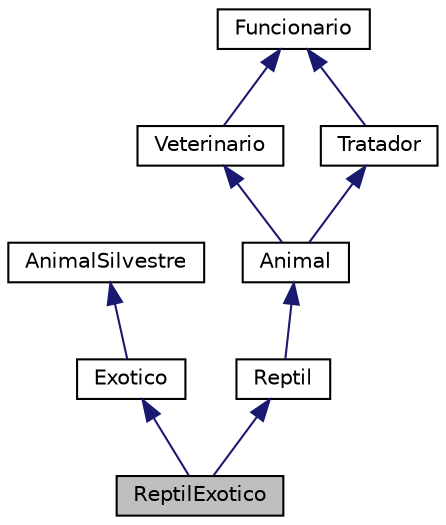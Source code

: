 digraph "ReptilExotico"
{
  edge [fontname="Helvetica",fontsize="10",labelfontname="Helvetica",labelfontsize="10"];
  node [fontname="Helvetica",fontsize="10",shape=record];
  Node1 [label="ReptilExotico",height=0.2,width=0.4,color="black", fillcolor="grey75", style="filled", fontcolor="black"];
  Node2 -> Node1 [dir="back",color="midnightblue",fontsize="10",style="solid",fontname="Helvetica"];
  Node2 [label="Exotico",height=0.2,width=0.4,color="black", fillcolor="white", style="filled",URL="$classExotico.html",tooltip="Classe Exotico que herda da classe Animal Silvestre. "];
  Node3 -> Node2 [dir="back",color="midnightblue",fontsize="10",style="solid",fontname="Helvetica"];
  Node3 [label="AnimalSilvestre",height=0.2,width=0.4,color="black", fillcolor="white", style="filled",URL="$classAnimalSilvestre.html",tooltip="Classe Animal Silvestre. "];
  Node4 -> Node1 [dir="back",color="midnightblue",fontsize="10",style="solid",fontname="Helvetica"];
  Node4 [label="Reptil",height=0.2,width=0.4,color="black", fillcolor="white", style="filled",URL="$classReptil.html",tooltip="Classe Reptil derivada da classe Animal. "];
  Node5 -> Node4 [dir="back",color="midnightblue",fontsize="10",style="solid",fontname="Helvetica"];
  Node5 [label="Animal",height=0.2,width=0.4,color="black", fillcolor="white", style="filled",URL="$classAnimal.html"];
  Node6 -> Node5 [dir="back",color="midnightblue",fontsize="10",style="solid",fontname="Helvetica"];
  Node6 [label="Veterinario",height=0.2,width=0.4,color="black", fillcolor="white", style="filled",URL="$classVeterinario.html",tooltip="Classe Derivada Veterinário que herda da classe Funcionário. "];
  Node7 -> Node6 [dir="back",color="midnightblue",fontsize="10",style="solid",fontname="Helvetica"];
  Node7 [label="Funcionario",height=0.2,width=0.4,color="black", fillcolor="white", style="filled",URL="$classFuncionario.html",tooltip="Classe base Abstrata Funcionário. "];
  Node8 -> Node5 [dir="back",color="midnightblue",fontsize="10",style="solid",fontname="Helvetica"];
  Node8 [label="Tratador",height=0.2,width=0.4,color="black", fillcolor="white", style="filled",URL="$classTratador.html",tooltip="Classe derivada Tratador que herda da classe Funcionario. "];
  Node7 -> Node8 [dir="back",color="midnightblue",fontsize="10",style="solid",fontname="Helvetica"];
}
